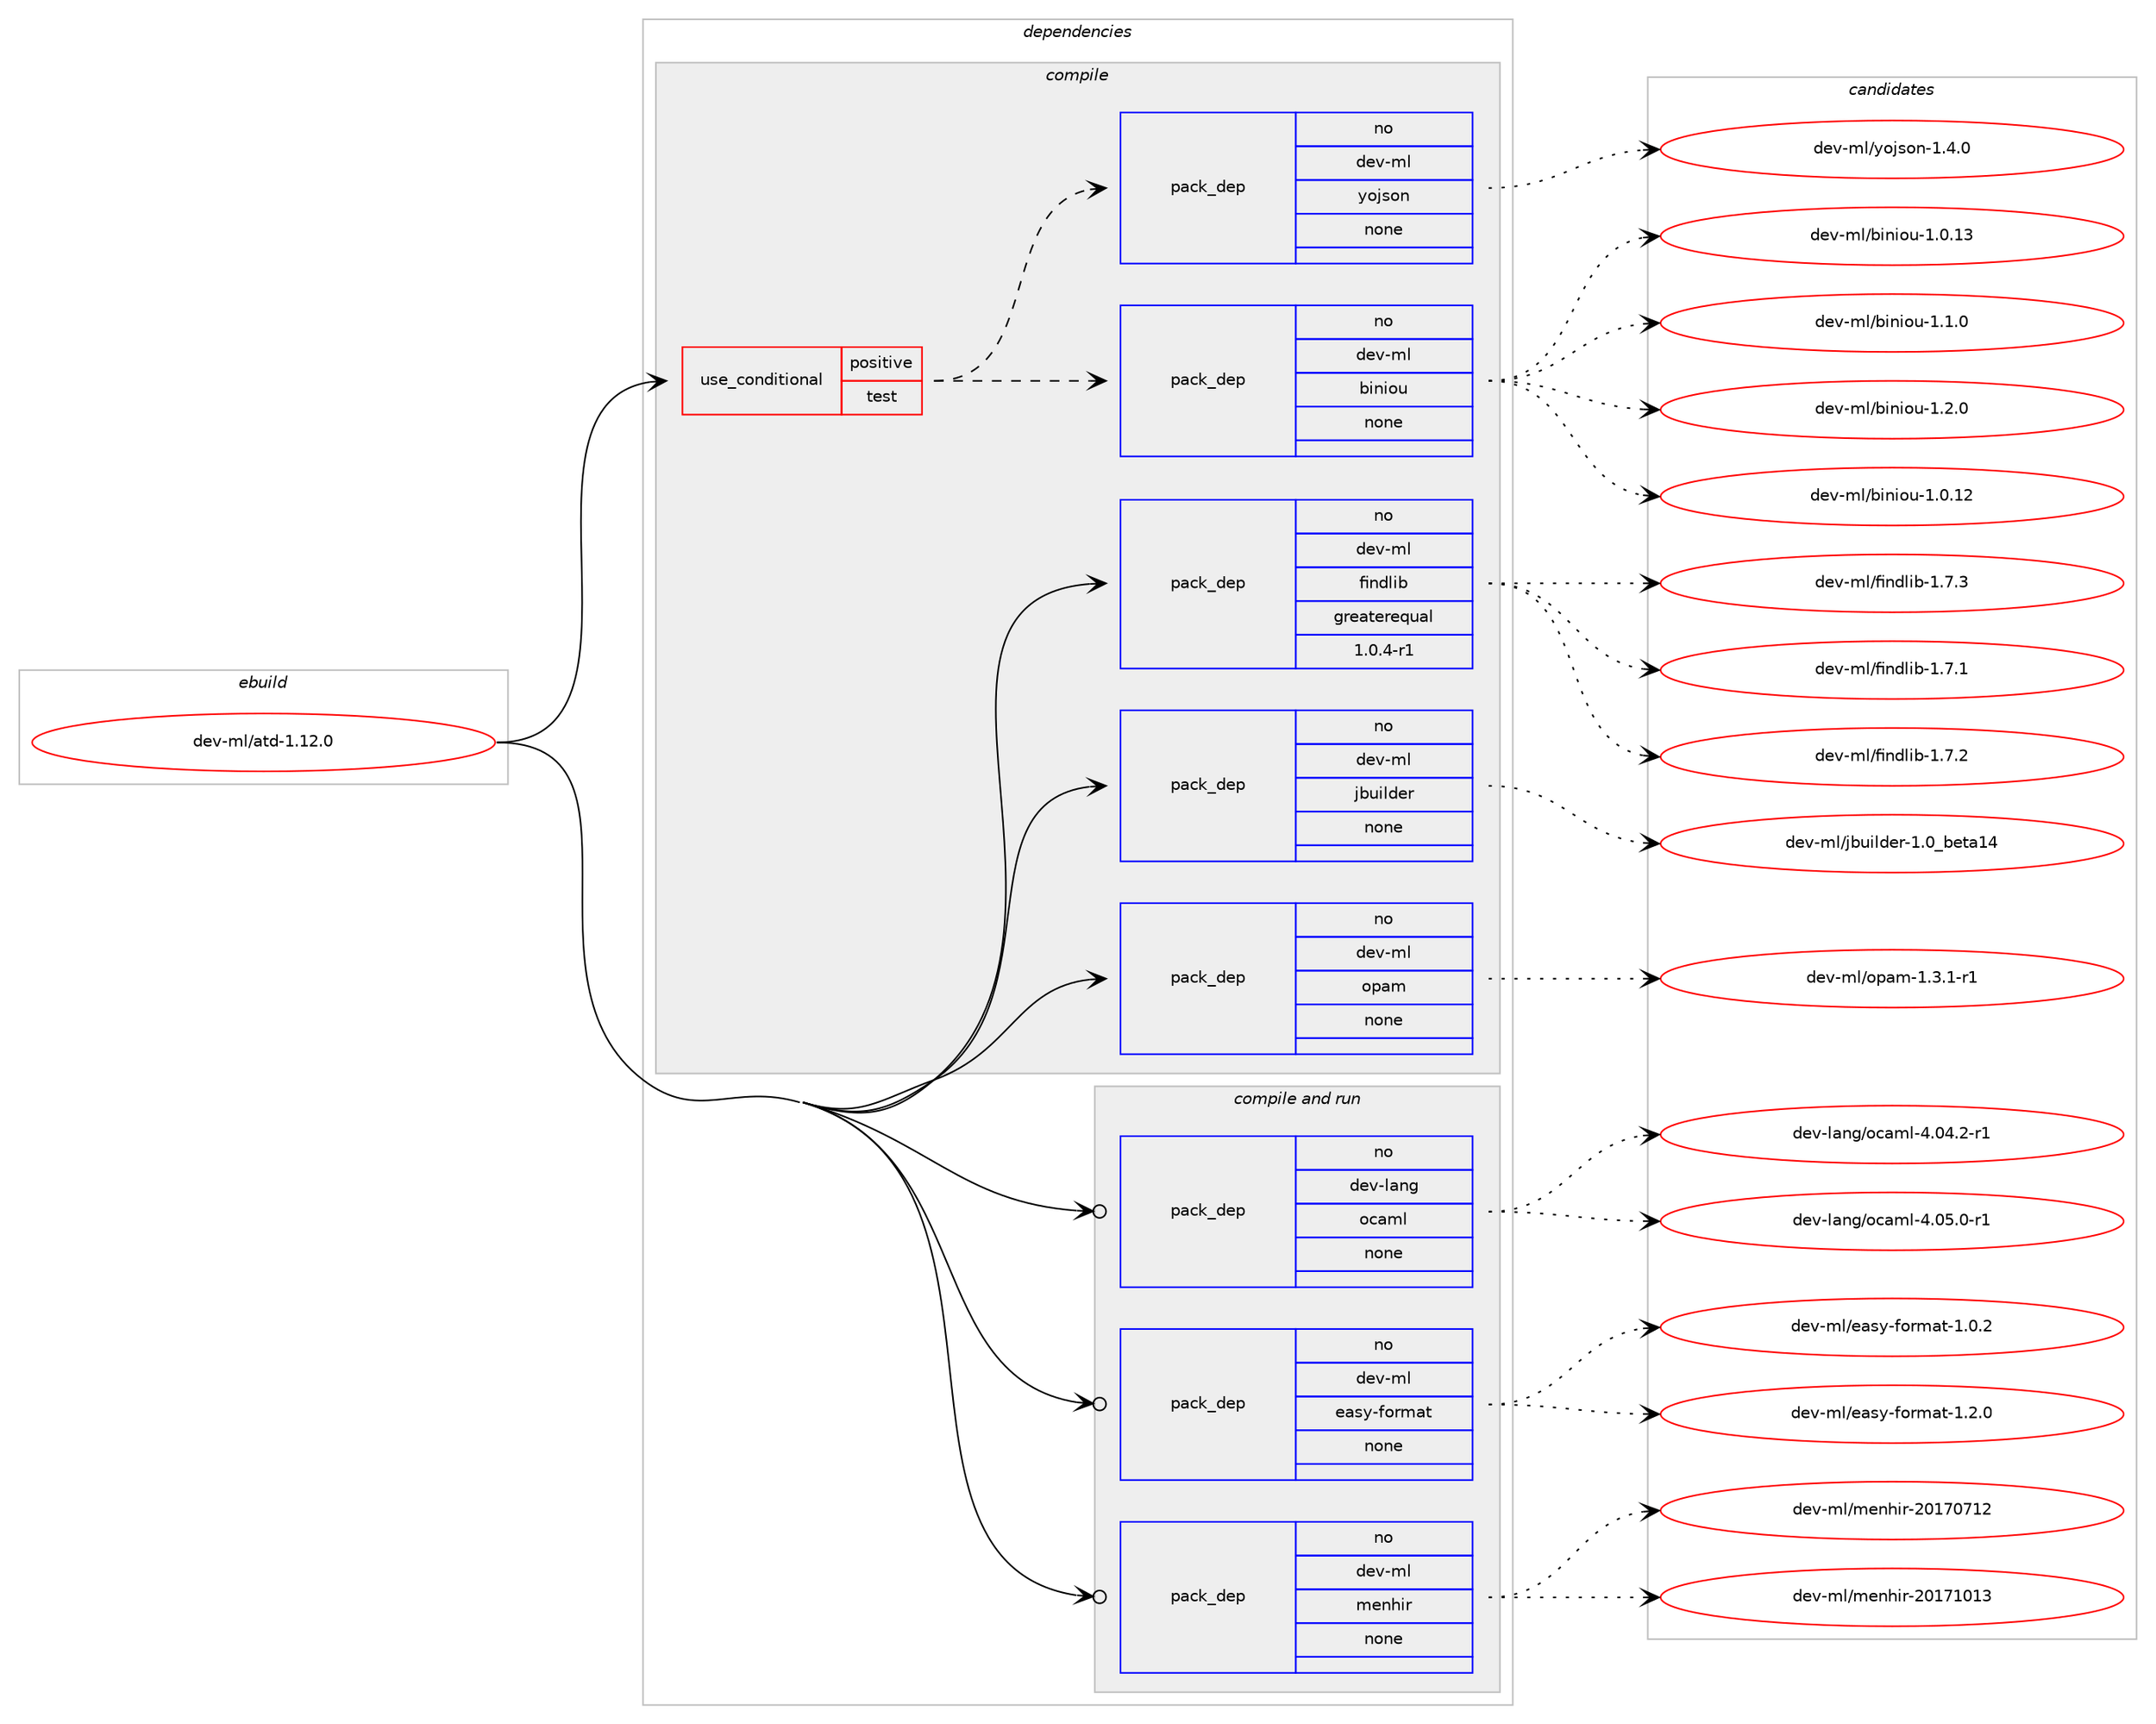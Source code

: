 digraph prolog {

# *************
# Graph options
# *************

newrank=true;
concentrate=true;
compound=true;
graph [rankdir=LR,fontname=Helvetica,fontsize=10,ranksep=1.5];#, ranksep=2.5, nodesep=0.2];
edge  [arrowhead=vee];
node  [fontname=Helvetica,fontsize=10];

# **********
# The ebuild
# **********

subgraph cluster_leftcol {
color=gray;
rank=same;
label=<<i>ebuild</i>>;
id [label="dev-ml/atd-1.12.0", color=red, width=4, href="../dev-ml/atd-1.12.0.svg"];
}

# ****************
# The dependencies
# ****************

subgraph cluster_midcol {
color=gray;
label=<<i>dependencies</i>>;
subgraph cluster_compile {
fillcolor="#eeeeee";
style=filled;
label=<<i>compile</i>>;
subgraph cond367439 {
dependency1374001 [label=<<TABLE BORDER="0" CELLBORDER="1" CELLSPACING="0" CELLPADDING="4"><TR><TD ROWSPAN="3" CELLPADDING="10">use_conditional</TD></TR><TR><TD>positive</TD></TR><TR><TD>test</TD></TR></TABLE>>, shape=none, color=red];
subgraph pack983550 {
dependency1374002 [label=<<TABLE BORDER="0" CELLBORDER="1" CELLSPACING="0" CELLPADDING="4" WIDTH="220"><TR><TD ROWSPAN="6" CELLPADDING="30">pack_dep</TD></TR><TR><TD WIDTH="110">no</TD></TR><TR><TD>dev-ml</TD></TR><TR><TD>biniou</TD></TR><TR><TD>none</TD></TR><TR><TD></TD></TR></TABLE>>, shape=none, color=blue];
}
dependency1374001:e -> dependency1374002:w [weight=20,style="dashed",arrowhead="vee"];
subgraph pack983551 {
dependency1374003 [label=<<TABLE BORDER="0" CELLBORDER="1" CELLSPACING="0" CELLPADDING="4" WIDTH="220"><TR><TD ROWSPAN="6" CELLPADDING="30">pack_dep</TD></TR><TR><TD WIDTH="110">no</TD></TR><TR><TD>dev-ml</TD></TR><TR><TD>yojson</TD></TR><TR><TD>none</TD></TR><TR><TD></TD></TR></TABLE>>, shape=none, color=blue];
}
dependency1374001:e -> dependency1374003:w [weight=20,style="dashed",arrowhead="vee"];
}
id:e -> dependency1374001:w [weight=20,style="solid",arrowhead="vee"];
subgraph pack983552 {
dependency1374004 [label=<<TABLE BORDER="0" CELLBORDER="1" CELLSPACING="0" CELLPADDING="4" WIDTH="220"><TR><TD ROWSPAN="6" CELLPADDING="30">pack_dep</TD></TR><TR><TD WIDTH="110">no</TD></TR><TR><TD>dev-ml</TD></TR><TR><TD>findlib</TD></TR><TR><TD>greaterequal</TD></TR><TR><TD>1.0.4-r1</TD></TR></TABLE>>, shape=none, color=blue];
}
id:e -> dependency1374004:w [weight=20,style="solid",arrowhead="vee"];
subgraph pack983553 {
dependency1374005 [label=<<TABLE BORDER="0" CELLBORDER="1" CELLSPACING="0" CELLPADDING="4" WIDTH="220"><TR><TD ROWSPAN="6" CELLPADDING="30">pack_dep</TD></TR><TR><TD WIDTH="110">no</TD></TR><TR><TD>dev-ml</TD></TR><TR><TD>jbuilder</TD></TR><TR><TD>none</TD></TR><TR><TD></TD></TR></TABLE>>, shape=none, color=blue];
}
id:e -> dependency1374005:w [weight=20,style="solid",arrowhead="vee"];
subgraph pack983554 {
dependency1374006 [label=<<TABLE BORDER="0" CELLBORDER="1" CELLSPACING="0" CELLPADDING="4" WIDTH="220"><TR><TD ROWSPAN="6" CELLPADDING="30">pack_dep</TD></TR><TR><TD WIDTH="110">no</TD></TR><TR><TD>dev-ml</TD></TR><TR><TD>opam</TD></TR><TR><TD>none</TD></TR><TR><TD></TD></TR></TABLE>>, shape=none, color=blue];
}
id:e -> dependency1374006:w [weight=20,style="solid",arrowhead="vee"];
}
subgraph cluster_compileandrun {
fillcolor="#eeeeee";
style=filled;
label=<<i>compile and run</i>>;
subgraph pack983555 {
dependency1374007 [label=<<TABLE BORDER="0" CELLBORDER="1" CELLSPACING="0" CELLPADDING="4" WIDTH="220"><TR><TD ROWSPAN="6" CELLPADDING="30">pack_dep</TD></TR><TR><TD WIDTH="110">no</TD></TR><TR><TD>dev-lang</TD></TR><TR><TD>ocaml</TD></TR><TR><TD>none</TD></TR><TR><TD></TD></TR></TABLE>>, shape=none, color=blue];
}
id:e -> dependency1374007:w [weight=20,style="solid",arrowhead="odotvee"];
subgraph pack983556 {
dependency1374008 [label=<<TABLE BORDER="0" CELLBORDER="1" CELLSPACING="0" CELLPADDING="4" WIDTH="220"><TR><TD ROWSPAN="6" CELLPADDING="30">pack_dep</TD></TR><TR><TD WIDTH="110">no</TD></TR><TR><TD>dev-ml</TD></TR><TR><TD>easy-format</TD></TR><TR><TD>none</TD></TR><TR><TD></TD></TR></TABLE>>, shape=none, color=blue];
}
id:e -> dependency1374008:w [weight=20,style="solid",arrowhead="odotvee"];
subgraph pack983557 {
dependency1374009 [label=<<TABLE BORDER="0" CELLBORDER="1" CELLSPACING="0" CELLPADDING="4" WIDTH="220"><TR><TD ROWSPAN="6" CELLPADDING="30">pack_dep</TD></TR><TR><TD WIDTH="110">no</TD></TR><TR><TD>dev-ml</TD></TR><TR><TD>menhir</TD></TR><TR><TD>none</TD></TR><TR><TD></TD></TR></TABLE>>, shape=none, color=blue];
}
id:e -> dependency1374009:w [weight=20,style="solid",arrowhead="odotvee"];
}
subgraph cluster_run {
fillcolor="#eeeeee";
style=filled;
label=<<i>run</i>>;
}
}

# **************
# The candidates
# **************

subgraph cluster_choices {
rank=same;
color=gray;
label=<<i>candidates</i>>;

subgraph choice983550 {
color=black;
nodesep=1;
choice10010111845109108479810511010511111745494648464950 [label="dev-ml/biniou-1.0.12", color=red, width=4,href="../dev-ml/biniou-1.0.12.svg"];
choice10010111845109108479810511010511111745494648464951 [label="dev-ml/biniou-1.0.13", color=red, width=4,href="../dev-ml/biniou-1.0.13.svg"];
choice100101118451091084798105110105111117454946494648 [label="dev-ml/biniou-1.1.0", color=red, width=4,href="../dev-ml/biniou-1.1.0.svg"];
choice100101118451091084798105110105111117454946504648 [label="dev-ml/biniou-1.2.0", color=red, width=4,href="../dev-ml/biniou-1.2.0.svg"];
dependency1374002:e -> choice10010111845109108479810511010511111745494648464950:w [style=dotted,weight="100"];
dependency1374002:e -> choice10010111845109108479810511010511111745494648464951:w [style=dotted,weight="100"];
dependency1374002:e -> choice100101118451091084798105110105111117454946494648:w [style=dotted,weight="100"];
dependency1374002:e -> choice100101118451091084798105110105111117454946504648:w [style=dotted,weight="100"];
}
subgraph choice983551 {
color=black;
nodesep=1;
choice1001011184510910847121111106115111110454946524648 [label="dev-ml/yojson-1.4.0", color=red, width=4,href="../dev-ml/yojson-1.4.0.svg"];
dependency1374003:e -> choice1001011184510910847121111106115111110454946524648:w [style=dotted,weight="100"];
}
subgraph choice983552 {
color=black;
nodesep=1;
choice100101118451091084710210511010010810598454946554649 [label="dev-ml/findlib-1.7.1", color=red, width=4,href="../dev-ml/findlib-1.7.1.svg"];
choice100101118451091084710210511010010810598454946554650 [label="dev-ml/findlib-1.7.2", color=red, width=4,href="../dev-ml/findlib-1.7.2.svg"];
choice100101118451091084710210511010010810598454946554651 [label="dev-ml/findlib-1.7.3", color=red, width=4,href="../dev-ml/findlib-1.7.3.svg"];
dependency1374004:e -> choice100101118451091084710210511010010810598454946554649:w [style=dotted,weight="100"];
dependency1374004:e -> choice100101118451091084710210511010010810598454946554650:w [style=dotted,weight="100"];
dependency1374004:e -> choice100101118451091084710210511010010810598454946554651:w [style=dotted,weight="100"];
}
subgraph choice983553 {
color=black;
nodesep=1;
choice100101118451091084710698117105108100101114454946489598101116974952 [label="dev-ml/jbuilder-1.0_beta14", color=red, width=4,href="../dev-ml/jbuilder-1.0_beta14.svg"];
dependency1374005:e -> choice100101118451091084710698117105108100101114454946489598101116974952:w [style=dotted,weight="100"];
}
subgraph choice983554 {
color=black;
nodesep=1;
choice1001011184510910847111112971094549465146494511449 [label="dev-ml/opam-1.3.1-r1", color=red, width=4,href="../dev-ml/opam-1.3.1-r1.svg"];
dependency1374006:e -> choice1001011184510910847111112971094549465146494511449:w [style=dotted,weight="100"];
}
subgraph choice983555 {
color=black;
nodesep=1;
choice1001011184510897110103471119997109108455246485246504511449 [label="dev-lang/ocaml-4.04.2-r1", color=red, width=4,href="../dev-lang/ocaml-4.04.2-r1.svg"];
choice1001011184510897110103471119997109108455246485346484511449 [label="dev-lang/ocaml-4.05.0-r1", color=red, width=4,href="../dev-lang/ocaml-4.05.0-r1.svg"];
dependency1374007:e -> choice1001011184510897110103471119997109108455246485246504511449:w [style=dotted,weight="100"];
dependency1374007:e -> choice1001011184510897110103471119997109108455246485346484511449:w [style=dotted,weight="100"];
}
subgraph choice983556 {
color=black;
nodesep=1;
choice1001011184510910847101971151214510211111410997116454946484650 [label="dev-ml/easy-format-1.0.2", color=red, width=4,href="../dev-ml/easy-format-1.0.2.svg"];
choice1001011184510910847101971151214510211111410997116454946504648 [label="dev-ml/easy-format-1.2.0", color=red, width=4,href="../dev-ml/easy-format-1.2.0.svg"];
dependency1374008:e -> choice1001011184510910847101971151214510211111410997116454946484650:w [style=dotted,weight="100"];
dependency1374008:e -> choice1001011184510910847101971151214510211111410997116454946504648:w [style=dotted,weight="100"];
}
subgraph choice983557 {
color=black;
nodesep=1;
choice1001011184510910847109101110104105114455048495548554950 [label="dev-ml/menhir-20170712", color=red, width=4,href="../dev-ml/menhir-20170712.svg"];
choice1001011184510910847109101110104105114455048495549484951 [label="dev-ml/menhir-20171013", color=red, width=4,href="../dev-ml/menhir-20171013.svg"];
dependency1374009:e -> choice1001011184510910847109101110104105114455048495548554950:w [style=dotted,weight="100"];
dependency1374009:e -> choice1001011184510910847109101110104105114455048495549484951:w [style=dotted,weight="100"];
}
}

}
